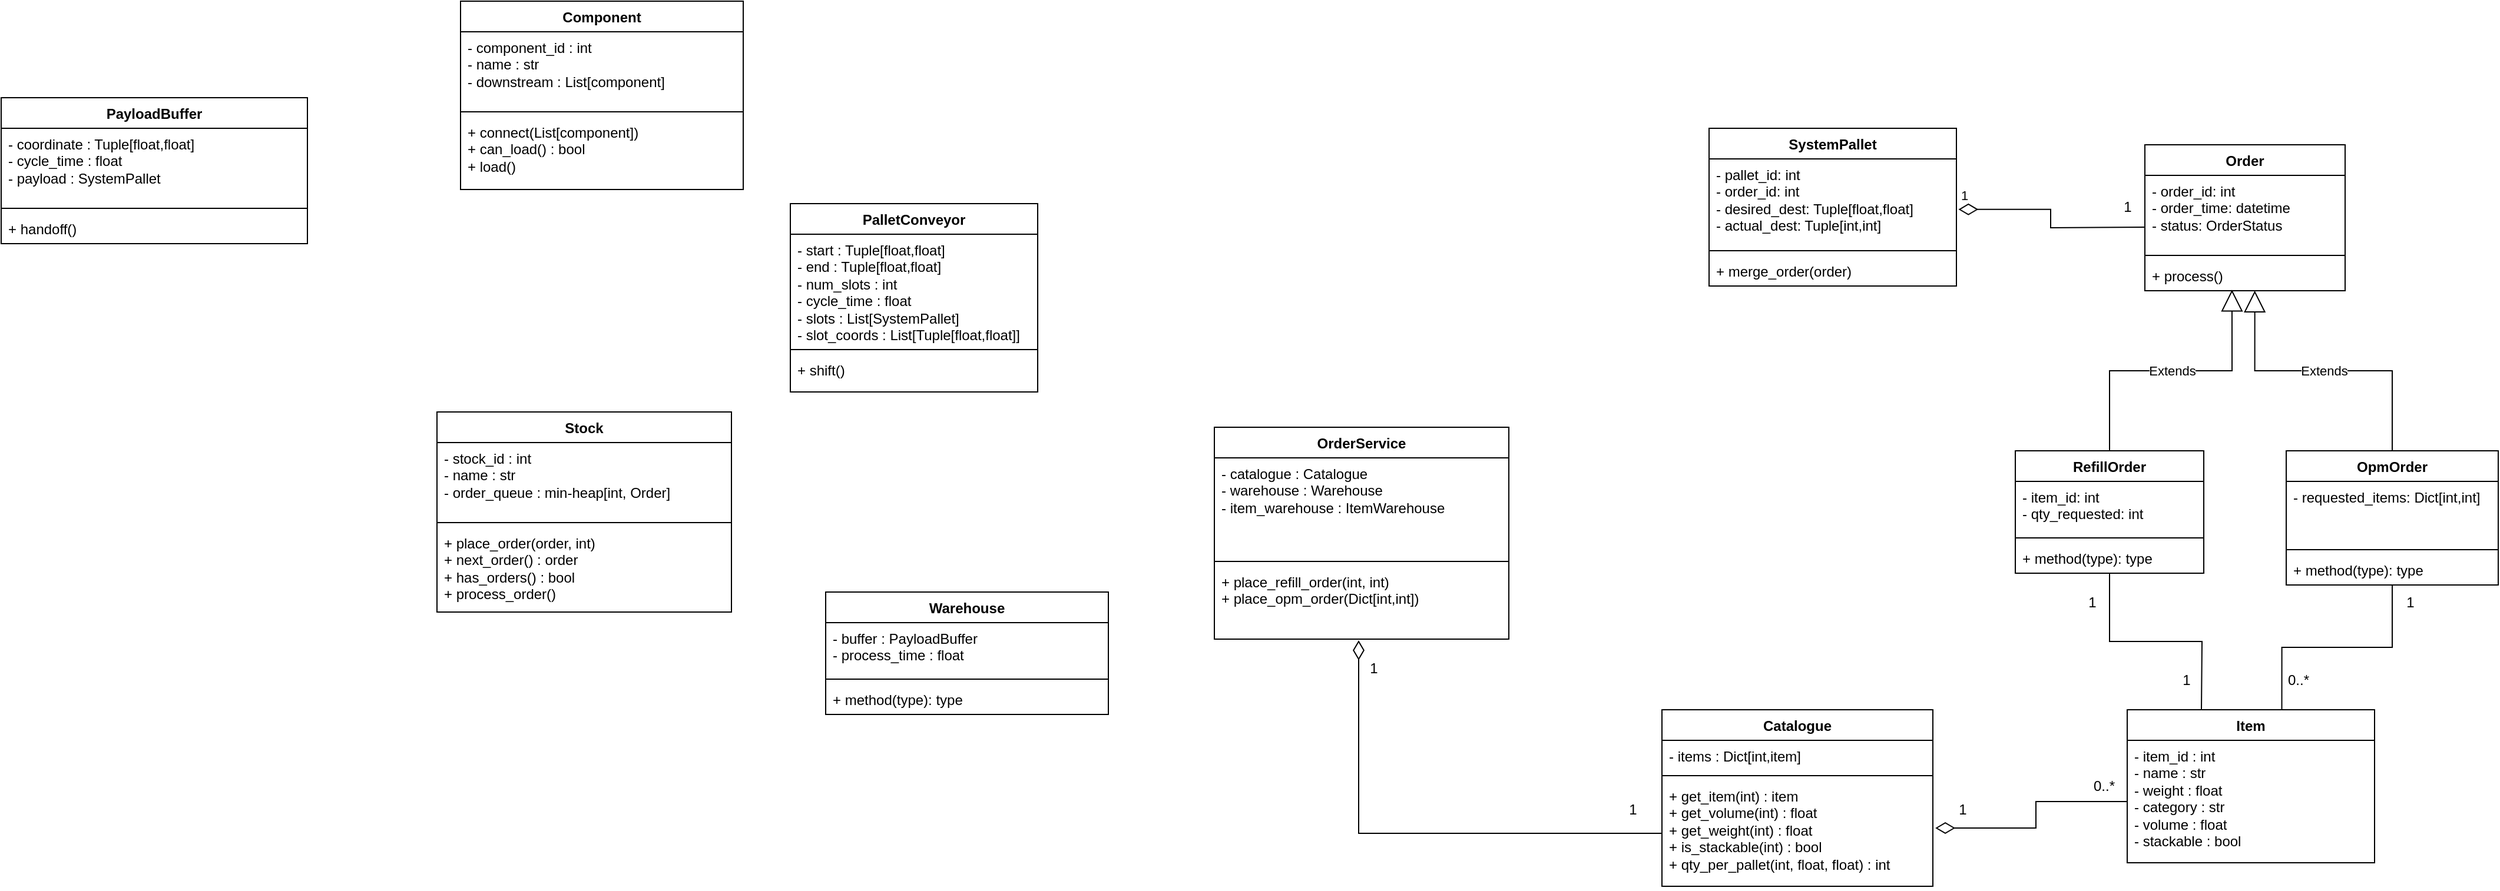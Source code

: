 <mxfile version="28.1.2">
  <diagram name="Page-1" id="gIAmI8im8MEPEqeqW_f9">
    <mxGraphModel dx="4165" dy="1290" grid="1" gridSize="10" guides="1" tooltips="1" connect="1" arrows="1" fold="1" page="1" pageScale="1" pageWidth="1100" pageHeight="850" math="0" shadow="0">
      <root>
        <mxCell id="0" />
        <mxCell id="1" parent="0" />
        <mxCell id="aCgWnRSETQbmPh6hFBE5-1" value="Order" style="swimlane;fontStyle=1;align=center;verticalAlign=top;childLayout=stackLayout;horizontal=1;startSize=26;horizontalStack=0;resizeParent=1;resizeParentMax=0;resizeLast=0;collapsible=1;marginBottom=0;whiteSpace=wrap;html=1;" parent="1" vertex="1">
          <mxGeometry x="430" y="180" width="170" height="124" as="geometry" />
        </mxCell>
        <mxCell id="aCgWnRSETQbmPh6hFBE5-2" value="- order_id: int&lt;div&gt;- order_time: datetime&lt;/div&gt;&lt;div&gt;- status: OrderStatus&lt;/div&gt;" style="text;strokeColor=none;fillColor=none;align=left;verticalAlign=top;spacingLeft=4;spacingRight=4;overflow=hidden;rotatable=0;points=[[0,0.5],[1,0.5]];portConstraint=eastwest;whiteSpace=wrap;html=1;" parent="aCgWnRSETQbmPh6hFBE5-1" vertex="1">
          <mxGeometry y="26" width="170" height="64" as="geometry" />
        </mxCell>
        <mxCell id="aCgWnRSETQbmPh6hFBE5-3" value="" style="line;strokeWidth=1;fillColor=none;align=left;verticalAlign=middle;spacingTop=-1;spacingLeft=3;spacingRight=3;rotatable=0;labelPosition=right;points=[];portConstraint=eastwest;strokeColor=inherit;" parent="aCgWnRSETQbmPh6hFBE5-1" vertex="1">
          <mxGeometry y="90" width="170" height="8" as="geometry" />
        </mxCell>
        <mxCell id="aCgWnRSETQbmPh6hFBE5-4" value="+ process()" style="text;strokeColor=none;fillColor=none;align=left;verticalAlign=top;spacingLeft=4;spacingRight=4;overflow=hidden;rotatable=0;points=[[0,0.5],[1,0.5]];portConstraint=eastwest;whiteSpace=wrap;html=1;" parent="aCgWnRSETQbmPh6hFBE5-1" vertex="1">
          <mxGeometry y="98" width="170" height="26" as="geometry" />
        </mxCell>
        <mxCell id="aCgWnRSETQbmPh6hFBE5-5" value="Item" style="swimlane;fontStyle=1;align=center;verticalAlign=top;childLayout=stackLayout;horizontal=1;startSize=26;horizontalStack=0;resizeParent=1;resizeParentMax=0;resizeLast=0;collapsible=1;marginBottom=0;whiteSpace=wrap;html=1;" parent="1" vertex="1">
          <mxGeometry x="415" y="660" width="210" height="130" as="geometry" />
        </mxCell>
        <mxCell id="aCgWnRSETQbmPh6hFBE5-6" value="- item_id : int&lt;div&gt;- name : str&lt;/div&gt;&lt;div&gt;- weight : float&lt;/div&gt;&lt;div&gt;- category : str&lt;/div&gt;&lt;div&gt;- volume : float&lt;/div&gt;&lt;div&gt;- stackable : bool&amp;nbsp;&lt;/div&gt;" style="text;strokeColor=none;fillColor=none;align=left;verticalAlign=top;spacingLeft=4;spacingRight=4;overflow=hidden;rotatable=0;points=[[0,0.5],[1,0.5]];portConstraint=eastwest;whiteSpace=wrap;html=1;" parent="aCgWnRSETQbmPh6hFBE5-5" vertex="1">
          <mxGeometry y="26" width="210" height="104" as="geometry" />
        </mxCell>
        <mxCell id="aCgWnRSETQbmPh6hFBE5-9" value="SystemPallet" style="swimlane;fontStyle=1;align=center;verticalAlign=top;childLayout=stackLayout;horizontal=1;startSize=26;horizontalStack=0;resizeParent=1;resizeParentMax=0;resizeLast=0;collapsible=1;marginBottom=0;whiteSpace=wrap;html=1;" parent="1" vertex="1">
          <mxGeometry x="60" y="166" width="210" height="134" as="geometry" />
        </mxCell>
        <mxCell id="aCgWnRSETQbmPh6hFBE5-10" value="- pallet_id: int&lt;div&gt;- order_id: int&lt;/div&gt;&lt;div&gt;- desired_dest: Tuple[float,float]&lt;/div&gt;&lt;div&gt;- actual_dest: Tuple[int,int]&lt;br&gt;&lt;div&gt;&lt;br&gt;&lt;/div&gt;&lt;/div&gt;" style="text;strokeColor=none;fillColor=none;align=left;verticalAlign=top;spacingLeft=4;spacingRight=4;overflow=hidden;rotatable=0;points=[[0,0.5],[1,0.5]];portConstraint=eastwest;whiteSpace=wrap;html=1;" parent="aCgWnRSETQbmPh6hFBE5-9" vertex="1">
          <mxGeometry y="26" width="210" height="74" as="geometry" />
        </mxCell>
        <mxCell id="aCgWnRSETQbmPh6hFBE5-11" value="" style="line;strokeWidth=1;fillColor=none;align=left;verticalAlign=middle;spacingTop=-1;spacingLeft=3;spacingRight=3;rotatable=0;labelPosition=right;points=[];portConstraint=eastwest;strokeColor=inherit;" parent="aCgWnRSETQbmPh6hFBE5-9" vertex="1">
          <mxGeometry y="100" width="210" height="8" as="geometry" />
        </mxCell>
        <mxCell id="aCgWnRSETQbmPh6hFBE5-12" value="+ merge_order(order)" style="text;strokeColor=none;fillColor=none;align=left;verticalAlign=top;spacingLeft=4;spacingRight=4;overflow=hidden;rotatable=0;points=[[0,0.5],[1,0.5]];portConstraint=eastwest;whiteSpace=wrap;html=1;" parent="aCgWnRSETQbmPh6hFBE5-9" vertex="1">
          <mxGeometry y="108" width="210" height="26" as="geometry" />
        </mxCell>
        <mxCell id="aCgWnRSETQbmPh6hFBE5-13" value="RefillOrder" style="swimlane;fontStyle=1;align=center;verticalAlign=top;childLayout=stackLayout;horizontal=1;startSize=26;horizontalStack=0;resizeParent=1;resizeParentMax=0;resizeLast=0;collapsible=1;marginBottom=0;whiteSpace=wrap;html=1;" parent="1" vertex="1">
          <mxGeometry x="320" y="440" width="160" height="104" as="geometry" />
        </mxCell>
        <mxCell id="aCgWnRSETQbmPh6hFBE5-14" value="- item_id: int&lt;div&gt;- qty_requested: int&lt;/div&gt;" style="text;strokeColor=none;fillColor=none;align=left;verticalAlign=top;spacingLeft=4;spacingRight=4;overflow=hidden;rotatable=0;points=[[0,0.5],[1,0.5]];portConstraint=eastwest;whiteSpace=wrap;html=1;" parent="aCgWnRSETQbmPh6hFBE5-13" vertex="1">
          <mxGeometry y="26" width="160" height="44" as="geometry" />
        </mxCell>
        <mxCell id="aCgWnRSETQbmPh6hFBE5-15" value="" style="line;strokeWidth=1;fillColor=none;align=left;verticalAlign=middle;spacingTop=-1;spacingLeft=3;spacingRight=3;rotatable=0;labelPosition=right;points=[];portConstraint=eastwest;strokeColor=inherit;" parent="aCgWnRSETQbmPh6hFBE5-13" vertex="1">
          <mxGeometry y="70" width="160" height="8" as="geometry" />
        </mxCell>
        <mxCell id="aCgWnRSETQbmPh6hFBE5-16" value="+ method(type): type" style="text;strokeColor=none;fillColor=none;align=left;verticalAlign=top;spacingLeft=4;spacingRight=4;overflow=hidden;rotatable=0;points=[[0,0.5],[1,0.5]];portConstraint=eastwest;whiteSpace=wrap;html=1;" parent="aCgWnRSETQbmPh6hFBE5-13" vertex="1">
          <mxGeometry y="78" width="160" height="26" as="geometry" />
        </mxCell>
        <mxCell id="aCgWnRSETQbmPh6hFBE5-17" value="OpmOrder" style="swimlane;fontStyle=1;align=center;verticalAlign=top;childLayout=stackLayout;horizontal=1;startSize=26;horizontalStack=0;resizeParent=1;resizeParentMax=0;resizeLast=0;collapsible=1;marginBottom=0;whiteSpace=wrap;html=1;" parent="1" vertex="1">
          <mxGeometry x="550" y="440" width="180" height="114" as="geometry" />
        </mxCell>
        <mxCell id="aCgWnRSETQbmPh6hFBE5-18" value="- requested_items: Dict[int,int]" style="text;strokeColor=none;fillColor=none;align=left;verticalAlign=top;spacingLeft=4;spacingRight=4;overflow=hidden;rotatable=0;points=[[0,0.5],[1,0.5]];portConstraint=eastwest;whiteSpace=wrap;html=1;" parent="aCgWnRSETQbmPh6hFBE5-17" vertex="1">
          <mxGeometry y="26" width="180" height="54" as="geometry" />
        </mxCell>
        <mxCell id="aCgWnRSETQbmPh6hFBE5-19" value="" style="line;strokeWidth=1;fillColor=none;align=left;verticalAlign=middle;spacingTop=-1;spacingLeft=3;spacingRight=3;rotatable=0;labelPosition=right;points=[];portConstraint=eastwest;strokeColor=inherit;" parent="aCgWnRSETQbmPh6hFBE5-17" vertex="1">
          <mxGeometry y="80" width="180" height="8" as="geometry" />
        </mxCell>
        <mxCell id="aCgWnRSETQbmPh6hFBE5-20" value="+ method(type): type" style="text;strokeColor=none;fillColor=none;align=left;verticalAlign=top;spacingLeft=4;spacingRight=4;overflow=hidden;rotatable=0;points=[[0,0.5],[1,0.5]];portConstraint=eastwest;whiteSpace=wrap;html=1;" parent="aCgWnRSETQbmPh6hFBE5-17" vertex="1">
          <mxGeometry y="88" width="180" height="26" as="geometry" />
        </mxCell>
        <mxCell id="aCgWnRSETQbmPh6hFBE5-28" value="Extends" style="endArrow=block;endSize=16;endFill=0;html=1;rounded=0;exitX=0.5;exitY=0;exitDx=0;exitDy=0;entryX=0.549;entryY=0.997;entryDx=0;entryDy=0;entryPerimeter=0;edgeStyle=orthogonalEdgeStyle;" parent="1" source="aCgWnRSETQbmPh6hFBE5-17" target="aCgWnRSETQbmPh6hFBE5-4" edge="1">
          <mxGeometry width="160" relative="1" as="geometry">
            <mxPoint x="520" y="360" as="sourcePoint" />
            <mxPoint x="680" y="360" as="targetPoint" />
          </mxGeometry>
        </mxCell>
        <mxCell id="aCgWnRSETQbmPh6hFBE5-31" value="Extends" style="endArrow=block;endSize=16;endFill=0;html=1;rounded=0;exitX=0.5;exitY=0;exitDx=0;exitDy=0;entryX=0.435;entryY=0.968;entryDx=0;entryDy=0;entryPerimeter=0;edgeStyle=orthogonalEdgeStyle;" parent="1" source="aCgWnRSETQbmPh6hFBE5-13" target="aCgWnRSETQbmPh6hFBE5-4" edge="1">
          <mxGeometry width="160" relative="1" as="geometry">
            <mxPoint x="330" y="370" as="sourcePoint" />
            <mxPoint x="490" y="370" as="targetPoint" />
          </mxGeometry>
        </mxCell>
        <mxCell id="H2MVKi9uNtJiDG8HTpPs-9" style="edgeStyle=orthogonalEdgeStyle;rounded=0;orthogonalLoop=1;jettySize=auto;html=1;endArrow=none;endFill=0;" parent="1" source="aCgWnRSETQbmPh6hFBE5-13" edge="1">
          <mxGeometry relative="1" as="geometry">
            <mxPoint x="478" y="660" as="targetPoint" />
          </mxGeometry>
        </mxCell>
        <mxCell id="H2MVKi9uNtJiDG8HTpPs-10" value="1" style="text;html=1;align=center;verticalAlign=middle;resizable=0;points=[];autosize=1;strokeColor=none;fillColor=none;" parent="1" vertex="1">
          <mxGeometry x="370" y="554" width="30" height="30" as="geometry" />
        </mxCell>
        <mxCell id="H2MVKi9uNtJiDG8HTpPs-11" value="1" style="text;html=1;align=center;verticalAlign=middle;resizable=0;points=[];autosize=1;strokeColor=none;fillColor=none;" parent="1" vertex="1">
          <mxGeometry x="450" y="620" width="30" height="30" as="geometry" />
        </mxCell>
        <mxCell id="H2MVKi9uNtJiDG8HTpPs-12" style="edgeStyle=orthogonalEdgeStyle;rounded=0;orthogonalLoop=1;jettySize=auto;html=1;entryX=0.625;entryY=0;entryDx=0;entryDy=0;entryPerimeter=0;endArrow=none;endFill=0;" parent="1" source="aCgWnRSETQbmPh6hFBE5-17" target="aCgWnRSETQbmPh6hFBE5-5" edge="1">
          <mxGeometry relative="1" as="geometry" />
        </mxCell>
        <mxCell id="H2MVKi9uNtJiDG8HTpPs-13" value="1" style="text;html=1;align=center;verticalAlign=middle;resizable=0;points=[];autosize=1;strokeColor=none;fillColor=none;" parent="1" vertex="1">
          <mxGeometry x="640" y="554" width="30" height="30" as="geometry" />
        </mxCell>
        <mxCell id="H2MVKi9uNtJiDG8HTpPs-14" value="0..*" style="text;html=1;align=center;verticalAlign=middle;resizable=0;points=[];autosize=1;strokeColor=none;fillColor=none;" parent="1" vertex="1">
          <mxGeometry x="540" y="620" width="40" height="30" as="geometry" />
        </mxCell>
        <mxCell id="H2MVKi9uNtJiDG8HTpPs-15" value="1" style="endArrow=none;html=1;endSize=12;startArrow=diamondThin;startSize=14;startFill=0;edgeStyle=orthogonalEdgeStyle;align=left;verticalAlign=bottom;rounded=0;endFill=0;exitX=1.008;exitY=0.58;exitDx=0;exitDy=0;exitPerimeter=0;" parent="1" source="aCgWnRSETQbmPh6hFBE5-10" edge="1">
          <mxGeometry x="-1" y="3" relative="1" as="geometry">
            <mxPoint x="270" y="250" as="sourcePoint" />
            <mxPoint x="430" y="250" as="targetPoint" />
          </mxGeometry>
        </mxCell>
        <mxCell id="H2MVKi9uNtJiDG8HTpPs-16" value="1" style="text;html=1;align=center;verticalAlign=middle;resizable=0;points=[];autosize=1;strokeColor=none;fillColor=none;" parent="1" vertex="1">
          <mxGeometry x="400" y="218" width="30" height="30" as="geometry" />
        </mxCell>
        <mxCell id="E7mReBtokRT3FjC-MPoQ-1" value="Component" style="swimlane;fontStyle=1;align=center;verticalAlign=top;childLayout=stackLayout;horizontal=1;startSize=26;horizontalStack=0;resizeParent=1;resizeParentMax=0;resizeLast=0;collapsible=1;marginBottom=0;whiteSpace=wrap;html=1;" parent="1" vertex="1">
          <mxGeometry x="-1000" y="58" width="240" height="160" as="geometry" />
        </mxCell>
        <mxCell id="E7mReBtokRT3FjC-MPoQ-2" value="- component_id : int&lt;div&gt;- name : str&lt;/div&gt;&lt;div&gt;- downstream : List[component]&lt;/div&gt;" style="text;strokeColor=none;fillColor=none;align=left;verticalAlign=top;spacingLeft=4;spacingRight=4;overflow=hidden;rotatable=0;points=[[0,0.5],[1,0.5]];portConstraint=eastwest;whiteSpace=wrap;html=1;" parent="E7mReBtokRT3FjC-MPoQ-1" vertex="1">
          <mxGeometry y="26" width="240" height="64" as="geometry" />
        </mxCell>
        <mxCell id="E7mReBtokRT3FjC-MPoQ-3" value="" style="line;strokeWidth=1;fillColor=none;align=left;verticalAlign=middle;spacingTop=-1;spacingLeft=3;spacingRight=3;rotatable=0;labelPosition=right;points=[];portConstraint=eastwest;strokeColor=inherit;" parent="E7mReBtokRT3FjC-MPoQ-1" vertex="1">
          <mxGeometry y="90" width="240" height="8" as="geometry" />
        </mxCell>
        <mxCell id="E7mReBtokRT3FjC-MPoQ-4" value="+ connect(List[component])&lt;div&gt;+ can_load() : bool&lt;/div&gt;&lt;div&gt;+ load()&lt;/div&gt;" style="text;strokeColor=none;fillColor=none;align=left;verticalAlign=top;spacingLeft=4;spacingRight=4;overflow=hidden;rotatable=0;points=[[0,0.5],[1,0.5]];portConstraint=eastwest;whiteSpace=wrap;html=1;" parent="E7mReBtokRT3FjC-MPoQ-1" vertex="1">
          <mxGeometry y="98" width="240" height="62" as="geometry" />
        </mxCell>
        <mxCell id="KbetmEX3clYL03yMiHsy-1" value="PalletConveyor" style="swimlane;fontStyle=1;align=center;verticalAlign=top;childLayout=stackLayout;horizontal=1;startSize=26;horizontalStack=0;resizeParent=1;resizeParentMax=0;resizeLast=0;collapsible=1;marginBottom=0;whiteSpace=wrap;html=1;" parent="1" vertex="1">
          <mxGeometry x="-720" y="230" width="210" height="160" as="geometry" />
        </mxCell>
        <mxCell id="KbetmEX3clYL03yMiHsy-2" value="- start : Tuple[float,float]&lt;div&gt;- end : Tuple[float,float]&lt;/div&gt;&lt;div&gt;- num_slots : int&lt;/div&gt;&lt;div&gt;- cycle_time : float&lt;/div&gt;&lt;div&gt;- slots : List[SystemPallet]&lt;/div&gt;&lt;div&gt;- slot_coords : List[Tuple[float,float]]&lt;/div&gt;" style="text;strokeColor=none;fillColor=none;align=left;verticalAlign=top;spacingLeft=4;spacingRight=4;overflow=hidden;rotatable=0;points=[[0,0.5],[1,0.5]];portConstraint=eastwest;whiteSpace=wrap;html=1;" parent="KbetmEX3clYL03yMiHsy-1" vertex="1">
          <mxGeometry y="26" width="210" height="94" as="geometry" />
        </mxCell>
        <mxCell id="KbetmEX3clYL03yMiHsy-3" value="" style="line;strokeWidth=1;fillColor=none;align=left;verticalAlign=middle;spacingTop=-1;spacingLeft=3;spacingRight=3;rotatable=0;labelPosition=right;points=[];portConstraint=eastwest;strokeColor=inherit;" parent="KbetmEX3clYL03yMiHsy-1" vertex="1">
          <mxGeometry y="120" width="210" height="8" as="geometry" />
        </mxCell>
        <mxCell id="KbetmEX3clYL03yMiHsy-4" value="+ shift()&lt;div&gt;&lt;br&gt;&lt;/div&gt;" style="text;strokeColor=none;fillColor=none;align=left;verticalAlign=top;spacingLeft=4;spacingRight=4;overflow=hidden;rotatable=0;points=[[0,0.5],[1,0.5]];portConstraint=eastwest;whiteSpace=wrap;html=1;" parent="KbetmEX3clYL03yMiHsy-1" vertex="1">
          <mxGeometry y="128" width="210" height="32" as="geometry" />
        </mxCell>
        <mxCell id="JEh0PqbIRB0I-J8aHFh8-1" value="PayloadBuffer" style="swimlane;fontStyle=1;align=center;verticalAlign=top;childLayout=stackLayout;horizontal=1;startSize=26;horizontalStack=0;resizeParent=1;resizeParentMax=0;resizeLast=0;collapsible=1;marginBottom=0;whiteSpace=wrap;html=1;" parent="1" vertex="1">
          <mxGeometry x="-1390" y="140" width="260" height="124" as="geometry" />
        </mxCell>
        <mxCell id="JEh0PqbIRB0I-J8aHFh8-2" value="- coordinate : Tuple[float,float]&lt;div&gt;- cycle_time : float&lt;/div&gt;&lt;div&gt;- payload : SystemPallet&lt;/div&gt;" style="text;strokeColor=none;fillColor=none;align=left;verticalAlign=top;spacingLeft=4;spacingRight=4;overflow=hidden;rotatable=0;points=[[0,0.5],[1,0.5]];portConstraint=eastwest;whiteSpace=wrap;html=1;" parent="JEh0PqbIRB0I-J8aHFh8-1" vertex="1">
          <mxGeometry y="26" width="260" height="64" as="geometry" />
        </mxCell>
        <mxCell id="JEh0PqbIRB0I-J8aHFh8-3" value="" style="line;strokeWidth=1;fillColor=none;align=left;verticalAlign=middle;spacingTop=-1;spacingLeft=3;spacingRight=3;rotatable=0;labelPosition=right;points=[];portConstraint=eastwest;strokeColor=inherit;" parent="JEh0PqbIRB0I-J8aHFh8-1" vertex="1">
          <mxGeometry y="90" width="260" height="8" as="geometry" />
        </mxCell>
        <mxCell id="JEh0PqbIRB0I-J8aHFh8-4" value="+ handoff()" style="text;strokeColor=none;fillColor=none;align=left;verticalAlign=top;spacingLeft=4;spacingRight=4;overflow=hidden;rotatable=0;points=[[0,0.5],[1,0.5]];portConstraint=eastwest;whiteSpace=wrap;html=1;" parent="JEh0PqbIRB0I-J8aHFh8-1" vertex="1">
          <mxGeometry y="98" width="260" height="26" as="geometry" />
        </mxCell>
        <mxCell id="toVHhSwL18jw2-ZxBe2X-2" value="Catalogue" style="swimlane;fontStyle=1;align=center;verticalAlign=top;childLayout=stackLayout;horizontal=1;startSize=26;horizontalStack=0;resizeParent=1;resizeParentMax=0;resizeLast=0;collapsible=1;marginBottom=0;whiteSpace=wrap;html=1;" vertex="1" parent="1">
          <mxGeometry x="20" y="660" width="230" height="150" as="geometry" />
        </mxCell>
        <mxCell id="toVHhSwL18jw2-ZxBe2X-3" value="- items : Dict[int,item]" style="text;strokeColor=none;fillColor=none;align=left;verticalAlign=top;spacingLeft=4;spacingRight=4;overflow=hidden;rotatable=0;points=[[0,0.5],[1,0.5]];portConstraint=eastwest;whiteSpace=wrap;html=1;" vertex="1" parent="toVHhSwL18jw2-ZxBe2X-2">
          <mxGeometry y="26" width="230" height="26" as="geometry" />
        </mxCell>
        <mxCell id="toVHhSwL18jw2-ZxBe2X-4" value="" style="line;strokeWidth=1;fillColor=none;align=left;verticalAlign=middle;spacingTop=-1;spacingLeft=3;spacingRight=3;rotatable=0;labelPosition=right;points=[];portConstraint=eastwest;strokeColor=inherit;" vertex="1" parent="toVHhSwL18jw2-ZxBe2X-2">
          <mxGeometry y="52" width="230" height="8" as="geometry" />
        </mxCell>
        <mxCell id="toVHhSwL18jw2-ZxBe2X-5" value="+ get_item(int) : item&lt;div&gt;+ get_volume(int) : float&lt;/div&gt;&lt;div&gt;+ get_weight(int) : float&lt;/div&gt;&lt;div&gt;+ is_stackable(int) : bool&lt;/div&gt;&lt;div&gt;+ qty_per_pallet(int, float, float) : int&lt;/div&gt;" style="text;strokeColor=none;fillColor=none;align=left;verticalAlign=top;spacingLeft=4;spacingRight=4;overflow=hidden;rotatable=0;points=[[0,0.5],[1,0.5]];portConstraint=eastwest;whiteSpace=wrap;html=1;" vertex="1" parent="toVHhSwL18jw2-ZxBe2X-2">
          <mxGeometry y="60" width="230" height="90" as="geometry" />
        </mxCell>
        <mxCell id="toVHhSwL18jw2-ZxBe2X-6" style="edgeStyle=orthogonalEdgeStyle;rounded=0;orthogonalLoop=1;jettySize=auto;html=1;endArrow=none;endFill=0;startArrow=diamondThin;startFill=0;exitX=1.009;exitY=0.45;exitDx=0;exitDy=0;exitPerimeter=0;startSize=14;" edge="1" parent="1" source="toVHhSwL18jw2-ZxBe2X-5" target="aCgWnRSETQbmPh6hFBE5-6">
          <mxGeometry relative="1" as="geometry" />
        </mxCell>
        <mxCell id="toVHhSwL18jw2-ZxBe2X-7" value="1" style="text;html=1;align=center;verticalAlign=middle;resizable=0;points=[];autosize=1;strokeColor=none;fillColor=none;" vertex="1" parent="1">
          <mxGeometry x="260" y="730" width="30" height="30" as="geometry" />
        </mxCell>
        <mxCell id="toVHhSwL18jw2-ZxBe2X-8" value="0..*" style="text;html=1;align=center;verticalAlign=middle;resizable=0;points=[];autosize=1;strokeColor=none;fillColor=none;" vertex="1" parent="1">
          <mxGeometry x="375" y="710" width="40" height="30" as="geometry" />
        </mxCell>
        <mxCell id="toVHhSwL18jw2-ZxBe2X-9" value="OrderService" style="swimlane;fontStyle=1;align=center;verticalAlign=top;childLayout=stackLayout;horizontal=1;startSize=26;horizontalStack=0;resizeParent=1;resizeParentMax=0;resizeLast=0;collapsible=1;marginBottom=0;whiteSpace=wrap;html=1;" vertex="1" parent="1">
          <mxGeometry x="-360" y="420" width="250" height="180" as="geometry" />
        </mxCell>
        <mxCell id="toVHhSwL18jw2-ZxBe2X-10" value="- catalogue : Catalogue&lt;div&gt;- warehouse : Warehouse&lt;/div&gt;&lt;div&gt;- item_warehouse : ItemWarehouse&lt;/div&gt;" style="text;strokeColor=none;fillColor=none;align=left;verticalAlign=top;spacingLeft=4;spacingRight=4;overflow=hidden;rotatable=0;points=[[0,0.5],[1,0.5]];portConstraint=eastwest;whiteSpace=wrap;html=1;" vertex="1" parent="toVHhSwL18jw2-ZxBe2X-9">
          <mxGeometry y="26" width="250" height="84" as="geometry" />
        </mxCell>
        <mxCell id="toVHhSwL18jw2-ZxBe2X-11" value="" style="line;strokeWidth=1;fillColor=none;align=left;verticalAlign=middle;spacingTop=-1;spacingLeft=3;spacingRight=3;rotatable=0;labelPosition=right;points=[];portConstraint=eastwest;strokeColor=inherit;" vertex="1" parent="toVHhSwL18jw2-ZxBe2X-9">
          <mxGeometry y="110" width="250" height="8" as="geometry" />
        </mxCell>
        <mxCell id="toVHhSwL18jw2-ZxBe2X-12" value="+ place_refill_order(int, int)&lt;div&gt;+ place_opm_order(Dict[int,int])&lt;/div&gt;" style="text;strokeColor=none;fillColor=none;align=left;verticalAlign=top;spacingLeft=4;spacingRight=4;overflow=hidden;rotatable=0;points=[[0,0.5],[1,0.5]];portConstraint=eastwest;whiteSpace=wrap;html=1;" vertex="1" parent="toVHhSwL18jw2-ZxBe2X-9">
          <mxGeometry y="118" width="250" height="62" as="geometry" />
        </mxCell>
        <mxCell id="toVHhSwL18jw2-ZxBe2X-14" style="edgeStyle=orthogonalEdgeStyle;rounded=0;orthogonalLoop=1;jettySize=auto;html=1;startArrow=diamondThin;startFill=0;startSize=14;exitX=0.49;exitY=1.016;exitDx=0;exitDy=0;exitPerimeter=0;endArrow=none;endFill=0;" edge="1" parent="1" source="toVHhSwL18jw2-ZxBe2X-12" target="toVHhSwL18jw2-ZxBe2X-5">
          <mxGeometry relative="1" as="geometry" />
        </mxCell>
        <mxCell id="toVHhSwL18jw2-ZxBe2X-15" value="1" style="text;html=1;align=center;verticalAlign=middle;resizable=0;points=[];autosize=1;strokeColor=none;fillColor=none;" vertex="1" parent="1">
          <mxGeometry x="-240" y="610" width="30" height="30" as="geometry" />
        </mxCell>
        <mxCell id="toVHhSwL18jw2-ZxBe2X-16" value="1" style="text;html=1;align=center;verticalAlign=middle;resizable=0;points=[];autosize=1;strokeColor=none;fillColor=none;" vertex="1" parent="1">
          <mxGeometry x="-20" y="730" width="30" height="30" as="geometry" />
        </mxCell>
        <mxCell id="toVHhSwL18jw2-ZxBe2X-17" value="Stock" style="swimlane;fontStyle=1;align=center;verticalAlign=top;childLayout=stackLayout;horizontal=1;startSize=26;horizontalStack=0;resizeParent=1;resizeParentMax=0;resizeLast=0;collapsible=1;marginBottom=0;whiteSpace=wrap;html=1;" vertex="1" parent="1">
          <mxGeometry x="-1020" y="407" width="250" height="170" as="geometry" />
        </mxCell>
        <mxCell id="toVHhSwL18jw2-ZxBe2X-18" value="- stock_id : int&lt;div&gt;- name : str&lt;/div&gt;&lt;div&gt;- order_queue : min-heap[int, Order]&lt;/div&gt;&lt;div&gt;&amp;nbsp;&lt;/div&gt;" style="text;strokeColor=none;fillColor=none;align=left;verticalAlign=top;spacingLeft=4;spacingRight=4;overflow=hidden;rotatable=0;points=[[0,0.5],[1,0.5]];portConstraint=eastwest;whiteSpace=wrap;html=1;" vertex="1" parent="toVHhSwL18jw2-ZxBe2X-17">
          <mxGeometry y="26" width="250" height="64" as="geometry" />
        </mxCell>
        <mxCell id="toVHhSwL18jw2-ZxBe2X-19" value="" style="line;strokeWidth=1;fillColor=none;align=left;verticalAlign=middle;spacingTop=-1;spacingLeft=3;spacingRight=3;rotatable=0;labelPosition=right;points=[];portConstraint=eastwest;strokeColor=inherit;" vertex="1" parent="toVHhSwL18jw2-ZxBe2X-17">
          <mxGeometry y="90" width="250" height="8" as="geometry" />
        </mxCell>
        <mxCell id="toVHhSwL18jw2-ZxBe2X-20" value="+ place_order(order, int)&lt;div&gt;+ next_order() : order&lt;/div&gt;&lt;div&gt;+ has_orders() : bool&lt;/div&gt;&lt;div&gt;+ process_order()&lt;/div&gt;" style="text;strokeColor=none;fillColor=none;align=left;verticalAlign=top;spacingLeft=4;spacingRight=4;overflow=hidden;rotatable=0;points=[[0,0.5],[1,0.5]];portConstraint=eastwest;whiteSpace=wrap;html=1;" vertex="1" parent="toVHhSwL18jw2-ZxBe2X-17">
          <mxGeometry y="98" width="250" height="72" as="geometry" />
        </mxCell>
        <mxCell id="toVHhSwL18jw2-ZxBe2X-21" value="Warehouse" style="swimlane;fontStyle=1;align=center;verticalAlign=top;childLayout=stackLayout;horizontal=1;startSize=26;horizontalStack=0;resizeParent=1;resizeParentMax=0;resizeLast=0;collapsible=1;marginBottom=0;whiteSpace=wrap;html=1;" vertex="1" parent="1">
          <mxGeometry x="-690" y="560" width="240" height="104" as="geometry" />
        </mxCell>
        <mxCell id="toVHhSwL18jw2-ZxBe2X-22" value="- buffer : PayloadBuffer&lt;div&gt;- process_time : float&lt;/div&gt;" style="text;strokeColor=none;fillColor=none;align=left;verticalAlign=top;spacingLeft=4;spacingRight=4;overflow=hidden;rotatable=0;points=[[0,0.5],[1,0.5]];portConstraint=eastwest;whiteSpace=wrap;html=1;" vertex="1" parent="toVHhSwL18jw2-ZxBe2X-21">
          <mxGeometry y="26" width="240" height="44" as="geometry" />
        </mxCell>
        <mxCell id="toVHhSwL18jw2-ZxBe2X-23" value="" style="line;strokeWidth=1;fillColor=none;align=left;verticalAlign=middle;spacingTop=-1;spacingLeft=3;spacingRight=3;rotatable=0;labelPosition=right;points=[];portConstraint=eastwest;strokeColor=inherit;" vertex="1" parent="toVHhSwL18jw2-ZxBe2X-21">
          <mxGeometry y="70" width="240" height="8" as="geometry" />
        </mxCell>
        <mxCell id="toVHhSwL18jw2-ZxBe2X-24" value="+ method(type): type" style="text;strokeColor=none;fillColor=none;align=left;verticalAlign=top;spacingLeft=4;spacingRight=4;overflow=hidden;rotatable=0;points=[[0,0.5],[1,0.5]];portConstraint=eastwest;whiteSpace=wrap;html=1;" vertex="1" parent="toVHhSwL18jw2-ZxBe2X-21">
          <mxGeometry y="78" width="240" height="26" as="geometry" />
        </mxCell>
      </root>
    </mxGraphModel>
  </diagram>
</mxfile>
